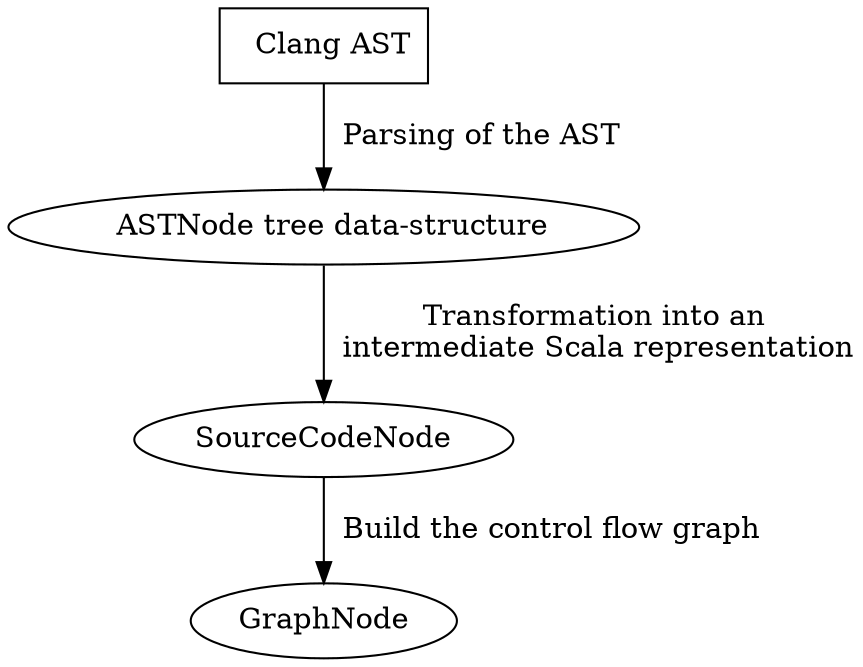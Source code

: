 digraph {
	clang [shape=box,label="  Clang AST"];
	ast [label="  ASTNode tree data-structure"];
	clang -> ast [label="  Parsing of the AST"];
	ast -> SourceCodeNode [label="  Transformation into an \n  intermediate Scala representation"];
	SourceCodeNode -> GraphNode [label="  Build the control flow graph"];
}